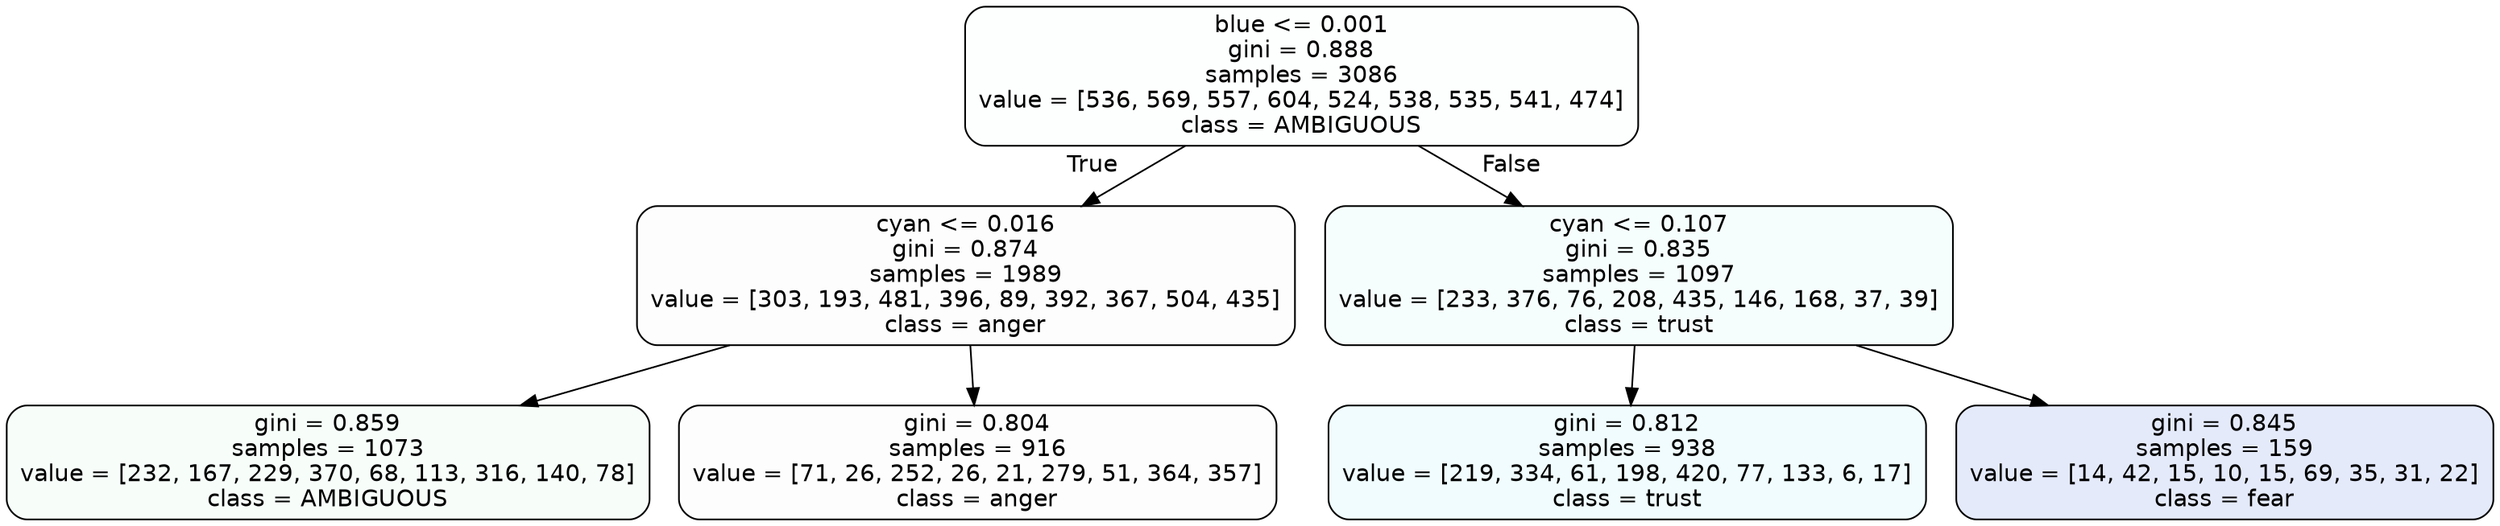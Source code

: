 digraph Tree {
node [shape=box, style="filled, rounded", color="black", fontname=helvetica] ;
edge [fontname=helvetica] ;
0 [label="blue <= 0.001\ngini = 0.888\nsamples = 3086\nvalue = [536, 569, 557, 604, 524, 538, 535, 541, 474]\nclass = AMBIGUOUS", fillcolor="#39e58102"] ;
1 [label="cyan <= 0.016\ngini = 0.874\nsamples = 1989\nvalue = [303, 193, 481, 396, 89, 392, 367, 504, 435]\nclass = anger", fillcolor="#e539d702"] ;
0 -> 1 [labeldistance=2.5, labelangle=45, headlabel="True"] ;
2 [label="gini = 0.859\nsamples = 1073\nvalue = [232, 167, 229, 370, 68, 113, 316, 140, 78]\nclass = AMBIGUOUS", fillcolor="#39e5810a"] ;
1 -> 2 ;
3 [label="gini = 0.804\nsamples = 916\nvalue = [71, 26, 252, 26, 21, 279, 51, 364, 357]\nclass = anger", fillcolor="#e539d702"] ;
1 -> 3 ;
4 [label="cyan <= 0.107\ngini = 0.835\nsamples = 1097\nvalue = [233, 376, 76, 208, 435, 146, 168, 37, 39]\nclass = trust", fillcolor="#39d7e50b"] ;
0 -> 4 [labeldistance=2.5, labelangle=-45, headlabel="False"] ;
5 [label="gini = 0.812\nsamples = 938\nvalue = [219, 334, 61, 198, 420, 77, 133, 6, 17]\nclass = trust", fillcolor="#39d7e513"] ;
4 -> 5 ;
6 [label="gini = 0.845\nsamples = 159\nvalue = [14, 42, 15, 10, 15, 69, 35, 31, 22]\nclass = fear", fillcolor="#3964e521"] ;
4 -> 6 ;
}